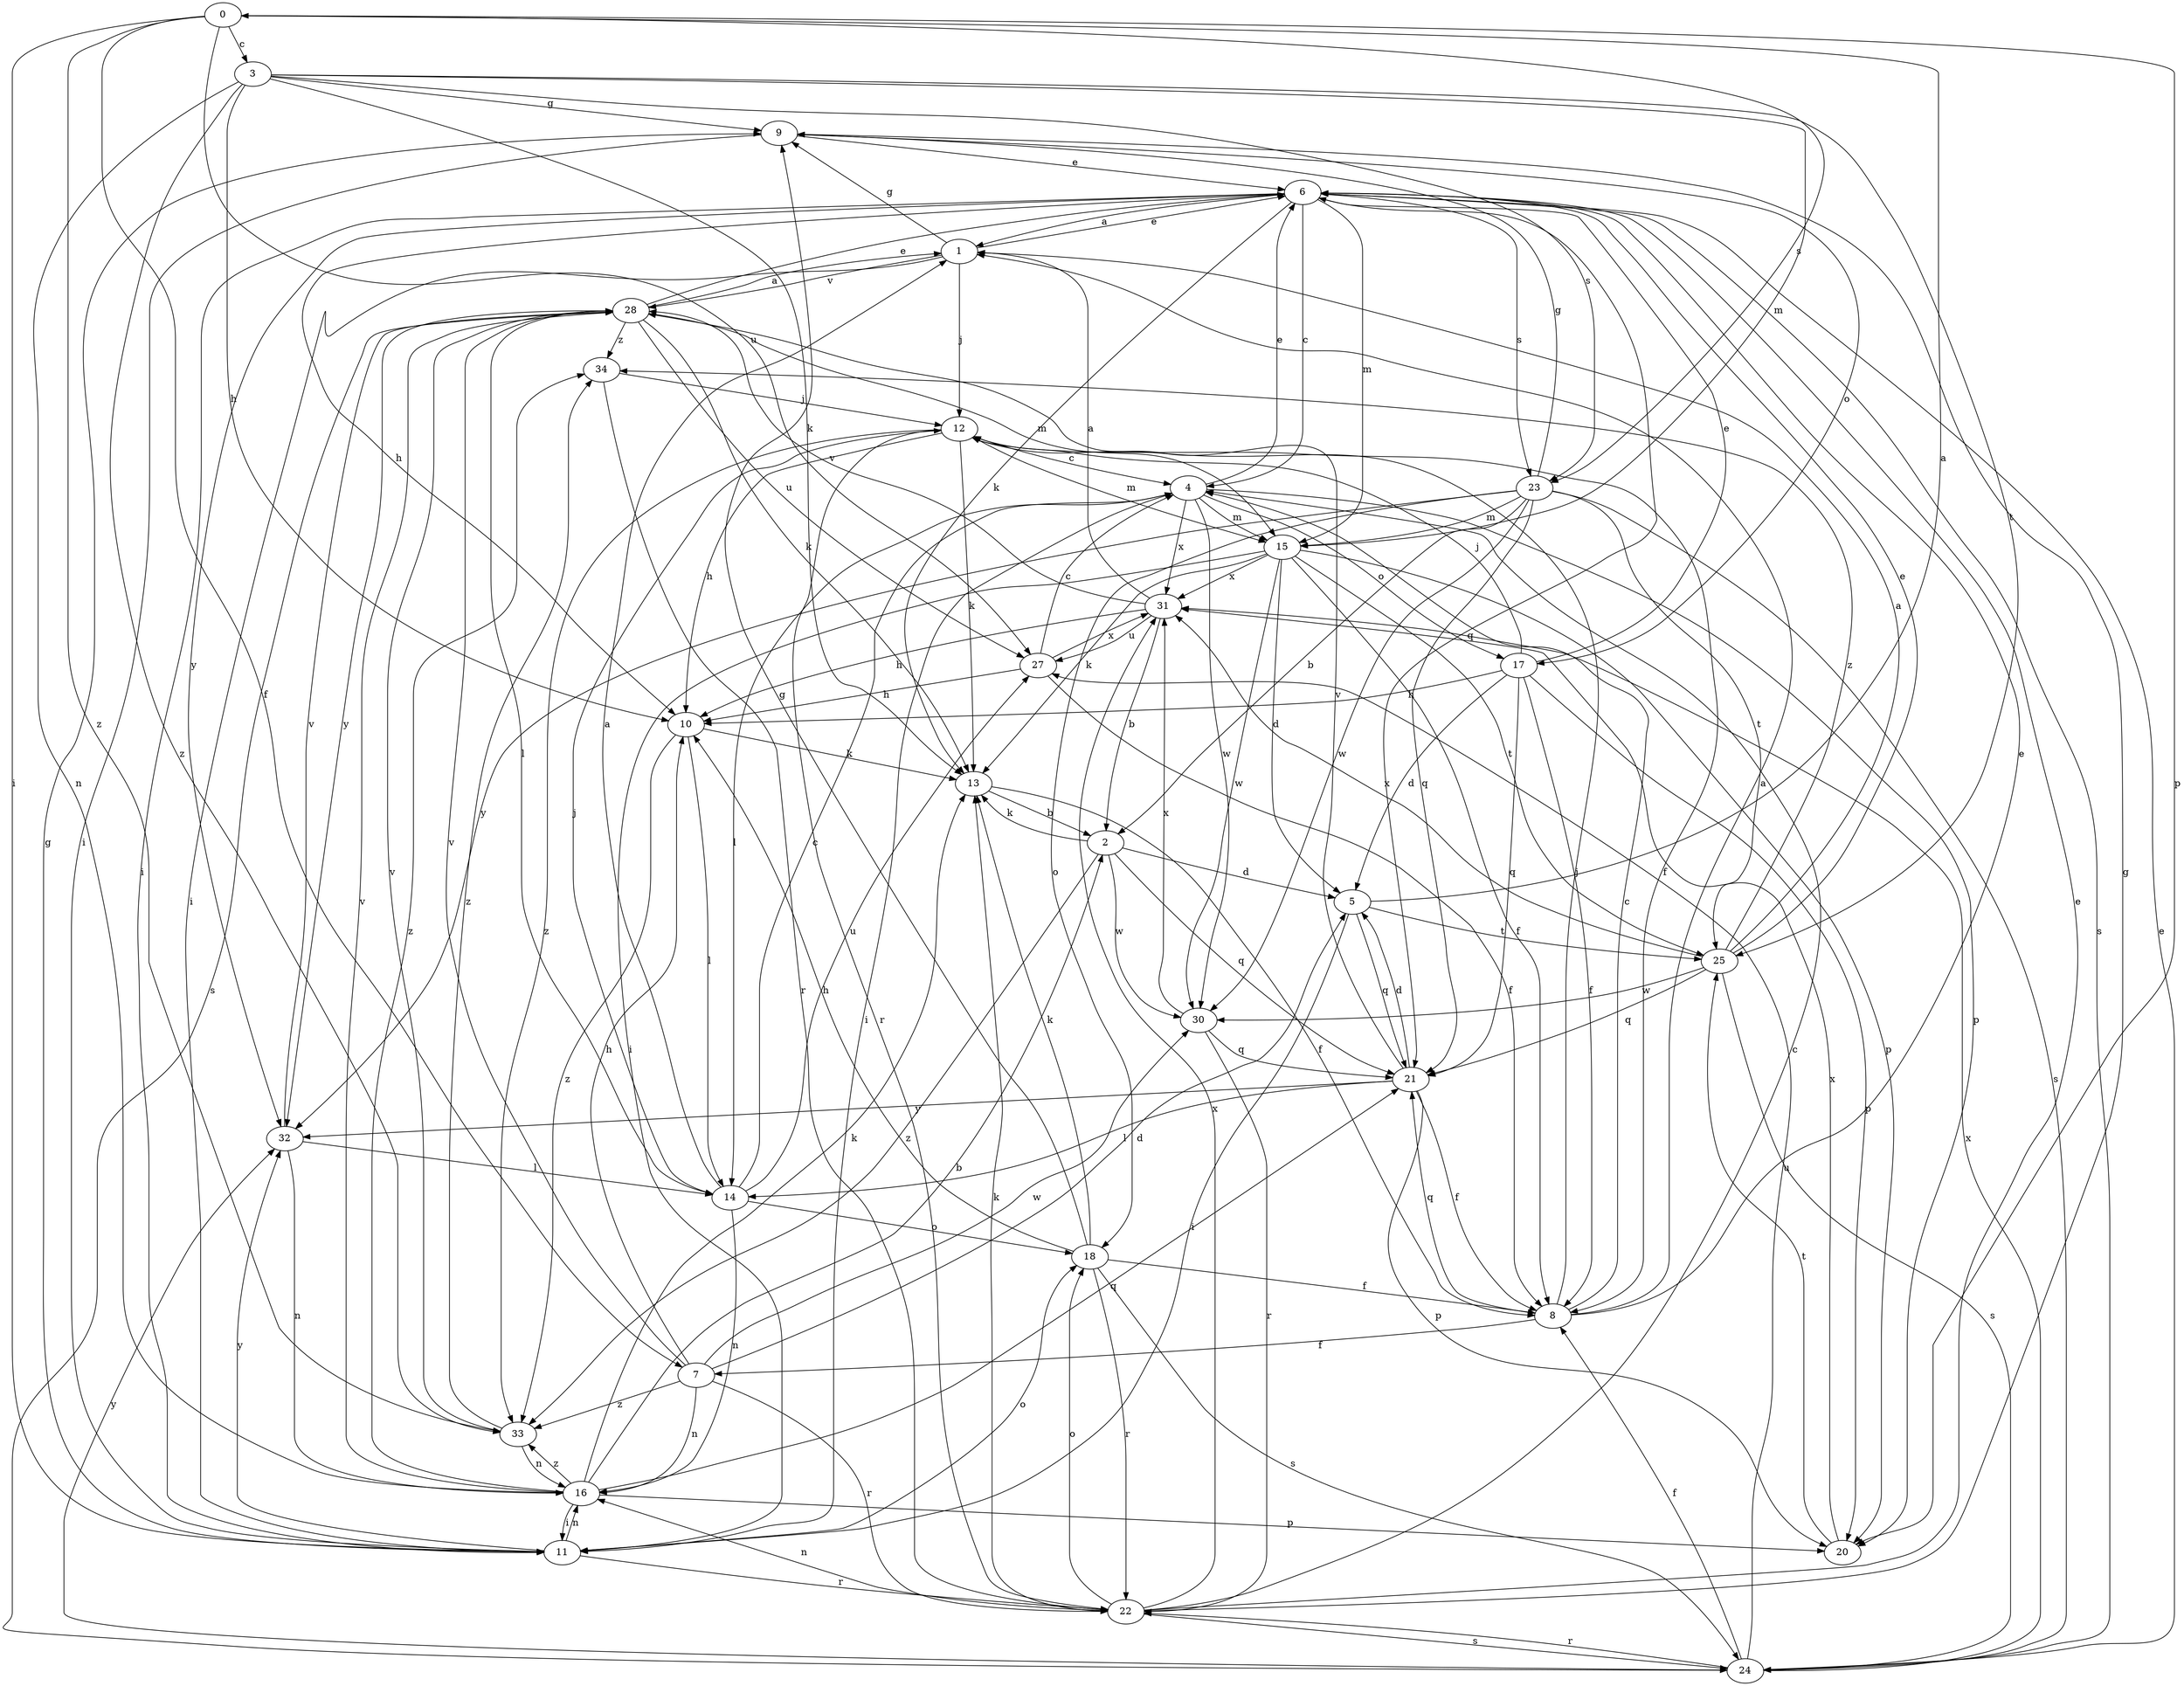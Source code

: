 strict digraph  {
0;
1;
2;
3;
4;
5;
6;
7;
8;
9;
10;
11;
12;
13;
14;
15;
16;
17;
18;
20;
21;
22;
23;
24;
25;
27;
28;
30;
31;
32;
33;
34;
0 -> 3  [label=c];
0 -> 7  [label=f];
0 -> 11  [label=i];
0 -> 20  [label=p];
0 -> 23  [label=s];
0 -> 27  [label=u];
0 -> 33  [label=z];
1 -> 6  [label=e];
1 -> 9  [label=g];
1 -> 11  [label=i];
1 -> 12  [label=j];
1 -> 28  [label=v];
2 -> 5  [label=d];
2 -> 13  [label=k];
2 -> 21  [label=q];
2 -> 30  [label=w];
2 -> 33  [label=z];
3 -> 9  [label=g];
3 -> 10  [label=h];
3 -> 13  [label=k];
3 -> 15  [label=m];
3 -> 16  [label=n];
3 -> 23  [label=s];
3 -> 25  [label=t];
3 -> 33  [label=z];
4 -> 6  [label=e];
4 -> 11  [label=i];
4 -> 14  [label=l];
4 -> 15  [label=m];
4 -> 17  [label=o];
4 -> 20  [label=p];
4 -> 30  [label=w];
4 -> 31  [label=x];
5 -> 0  [label=a];
5 -> 11  [label=i];
5 -> 21  [label=q];
5 -> 25  [label=t];
6 -> 1  [label=a];
6 -> 4  [label=c];
6 -> 10  [label=h];
6 -> 11  [label=i];
6 -> 13  [label=k];
6 -> 15  [label=m];
6 -> 21  [label=q];
6 -> 23  [label=s];
6 -> 24  [label=s];
6 -> 32  [label=y];
7 -> 5  [label=d];
7 -> 10  [label=h];
7 -> 16  [label=n];
7 -> 22  [label=r];
7 -> 28  [label=v];
7 -> 30  [label=w];
7 -> 33  [label=z];
8 -> 1  [label=a];
8 -> 4  [label=c];
8 -> 6  [label=e];
8 -> 7  [label=f];
8 -> 12  [label=j];
8 -> 21  [label=q];
9 -> 6  [label=e];
9 -> 11  [label=i];
9 -> 17  [label=o];
10 -> 13  [label=k];
10 -> 14  [label=l];
10 -> 33  [label=z];
11 -> 9  [label=g];
11 -> 16  [label=n];
11 -> 18  [label=o];
11 -> 22  [label=r];
11 -> 32  [label=y];
12 -> 4  [label=c];
12 -> 8  [label=f];
12 -> 10  [label=h];
12 -> 13  [label=k];
12 -> 15  [label=m];
12 -> 22  [label=r];
12 -> 33  [label=z];
13 -> 2  [label=b];
13 -> 8  [label=f];
14 -> 1  [label=a];
14 -> 4  [label=c];
14 -> 12  [label=j];
14 -> 16  [label=n];
14 -> 18  [label=o];
14 -> 27  [label=u];
15 -> 5  [label=d];
15 -> 8  [label=f];
15 -> 11  [label=i];
15 -> 13  [label=k];
15 -> 20  [label=p];
15 -> 25  [label=t];
15 -> 30  [label=w];
15 -> 31  [label=x];
16 -> 2  [label=b];
16 -> 11  [label=i];
16 -> 13  [label=k];
16 -> 20  [label=p];
16 -> 21  [label=q];
16 -> 28  [label=v];
16 -> 33  [label=z];
16 -> 34  [label=z];
17 -> 5  [label=d];
17 -> 6  [label=e];
17 -> 8  [label=f];
17 -> 10  [label=h];
17 -> 12  [label=j];
17 -> 20  [label=p];
17 -> 21  [label=q];
18 -> 8  [label=f];
18 -> 9  [label=g];
18 -> 10  [label=h];
18 -> 13  [label=k];
18 -> 22  [label=r];
18 -> 24  [label=s];
20 -> 25  [label=t];
20 -> 31  [label=x];
21 -> 5  [label=d];
21 -> 8  [label=f];
21 -> 14  [label=l];
21 -> 20  [label=p];
21 -> 28  [label=v];
21 -> 32  [label=y];
22 -> 4  [label=c];
22 -> 6  [label=e];
22 -> 9  [label=g];
22 -> 13  [label=k];
22 -> 16  [label=n];
22 -> 18  [label=o];
22 -> 24  [label=s];
22 -> 31  [label=x];
23 -> 2  [label=b];
23 -> 9  [label=g];
23 -> 15  [label=m];
23 -> 18  [label=o];
23 -> 21  [label=q];
23 -> 24  [label=s];
23 -> 25  [label=t];
23 -> 30  [label=w];
23 -> 32  [label=y];
24 -> 6  [label=e];
24 -> 8  [label=f];
24 -> 22  [label=r];
24 -> 27  [label=u];
24 -> 31  [label=x];
24 -> 32  [label=y];
25 -> 1  [label=a];
25 -> 6  [label=e];
25 -> 21  [label=q];
25 -> 24  [label=s];
25 -> 30  [label=w];
25 -> 31  [label=x];
25 -> 34  [label=z];
27 -> 4  [label=c];
27 -> 8  [label=f];
27 -> 10  [label=h];
27 -> 31  [label=x];
28 -> 1  [label=a];
28 -> 6  [label=e];
28 -> 13  [label=k];
28 -> 14  [label=l];
28 -> 15  [label=m];
28 -> 24  [label=s];
28 -> 27  [label=u];
28 -> 32  [label=y];
28 -> 34  [label=z];
30 -> 21  [label=q];
30 -> 22  [label=r];
30 -> 31  [label=x];
31 -> 1  [label=a];
31 -> 2  [label=b];
31 -> 10  [label=h];
31 -> 27  [label=u];
31 -> 28  [label=v];
32 -> 14  [label=l];
32 -> 16  [label=n];
32 -> 28  [label=v];
33 -> 16  [label=n];
33 -> 28  [label=v];
33 -> 34  [label=z];
34 -> 12  [label=j];
34 -> 22  [label=r];
}
